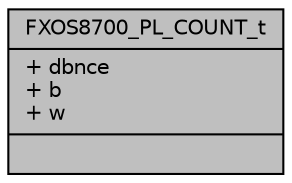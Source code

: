 digraph "FXOS8700_PL_COUNT_t"
{
  edge [fontname="Helvetica",fontsize="10",labelfontname="Helvetica",labelfontsize="10"];
  node [fontname="Helvetica",fontsize="10",shape=record];
  Node1 [label="{FXOS8700_PL_COUNT_t\n|+ dbnce\l+ b\l+ w\l|}",height=0.2,width=0.4,color="black", fillcolor="grey75", style="filled", fontcolor="black"];
}
